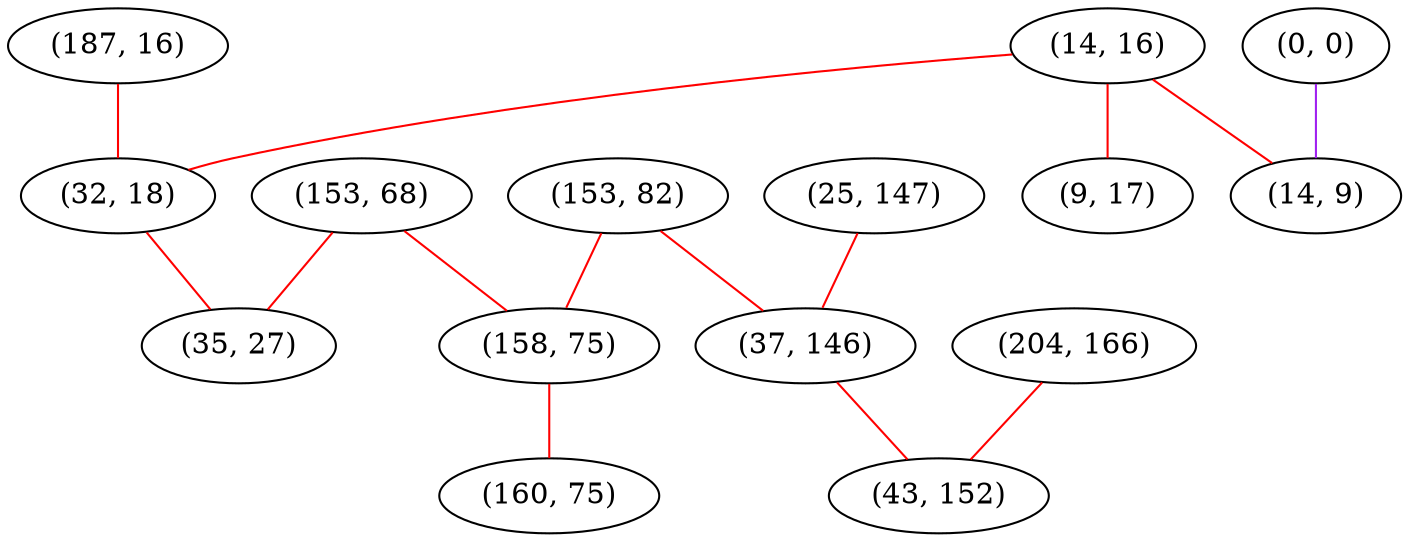 graph "" {
"(187, 16)";
"(0, 0)";
"(14, 16)";
"(153, 68)";
"(153, 82)";
"(25, 147)";
"(37, 146)";
"(32, 18)";
"(204, 166)";
"(158, 75)";
"(160, 75)";
"(9, 17)";
"(43, 152)";
"(14, 9)";
"(35, 27)";
"(187, 16)" -- "(32, 18)"  [color=red, key=0, weight=1];
"(0, 0)" -- "(14, 9)"  [color=purple, key=0, weight=4];
"(14, 16)" -- "(14, 9)"  [color=red, key=0, weight=1];
"(14, 16)" -- "(9, 17)"  [color=red, key=0, weight=1];
"(14, 16)" -- "(32, 18)"  [color=red, key=0, weight=1];
"(153, 68)" -- "(158, 75)"  [color=red, key=0, weight=1];
"(153, 68)" -- "(35, 27)"  [color=red, key=0, weight=1];
"(153, 82)" -- "(158, 75)"  [color=red, key=0, weight=1];
"(153, 82)" -- "(37, 146)"  [color=red, key=0, weight=1];
"(25, 147)" -- "(37, 146)"  [color=red, key=0, weight=1];
"(37, 146)" -- "(43, 152)"  [color=red, key=0, weight=1];
"(32, 18)" -- "(35, 27)"  [color=red, key=0, weight=1];
"(204, 166)" -- "(43, 152)"  [color=red, key=0, weight=1];
"(158, 75)" -- "(160, 75)"  [color=red, key=0, weight=1];
}
